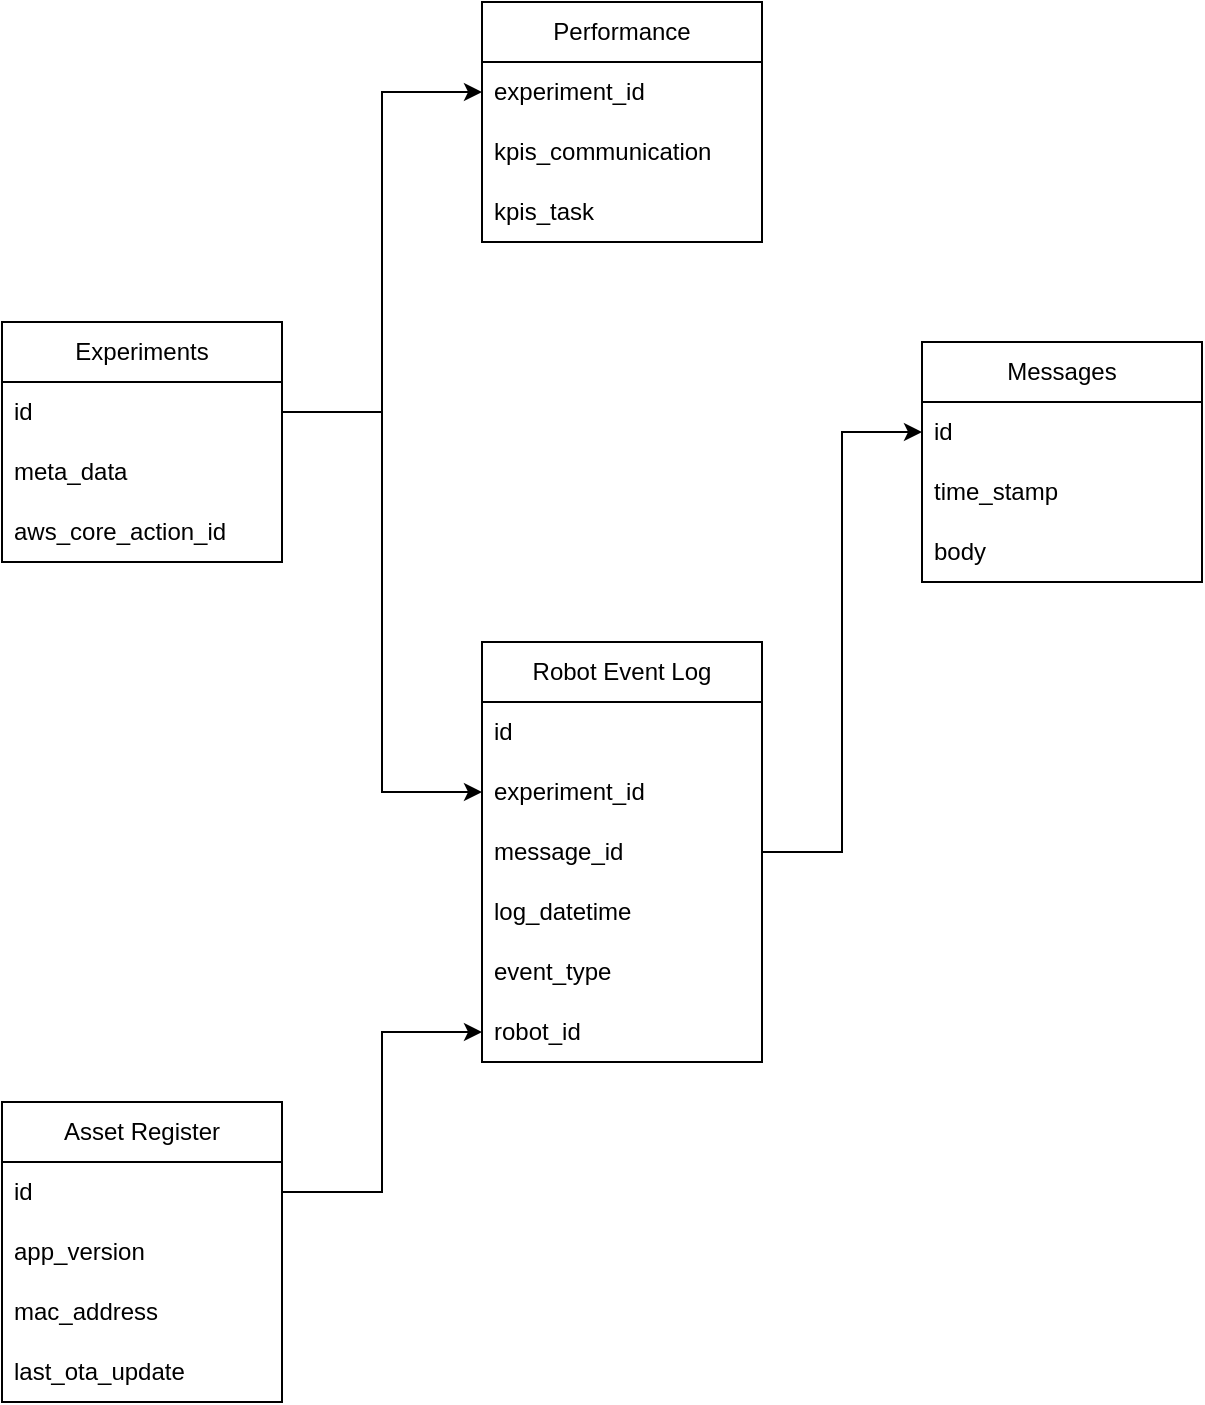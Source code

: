 <mxfile version="24.7.6">
  <diagram name="Page-1" id="W2tLnP6qYpRunsYEofeN">
    <mxGraphModel dx="1593" dy="843" grid="1" gridSize="10" guides="1" tooltips="1" connect="1" arrows="1" fold="1" page="1" pageScale="1" pageWidth="827" pageHeight="1169" math="0" shadow="0">
      <root>
        <mxCell id="0" />
        <mxCell id="1" parent="0" />
        <mxCell id="Q2dfEefgvr_xTzXmYCV8-1" value="Experiments" style="swimlane;fontStyle=0;childLayout=stackLayout;horizontal=1;startSize=30;horizontalStack=0;resizeParent=1;resizeParentMax=0;resizeLast=0;collapsible=1;marginBottom=0;whiteSpace=wrap;html=1;" vertex="1" parent="1">
          <mxGeometry x="160" y="240" width="140" height="120" as="geometry" />
        </mxCell>
        <mxCell id="Q2dfEefgvr_xTzXmYCV8-2" value="id" style="text;strokeColor=none;fillColor=none;align=left;verticalAlign=middle;spacingLeft=4;spacingRight=4;overflow=hidden;points=[[0,0.5],[1,0.5]];portConstraint=eastwest;rotatable=0;whiteSpace=wrap;html=1;" vertex="1" parent="Q2dfEefgvr_xTzXmYCV8-1">
          <mxGeometry y="30" width="140" height="30" as="geometry" />
        </mxCell>
        <mxCell id="Q2dfEefgvr_xTzXmYCV8-3" value="meta_data" style="text;strokeColor=none;fillColor=none;align=left;verticalAlign=middle;spacingLeft=4;spacingRight=4;overflow=hidden;points=[[0,0.5],[1,0.5]];portConstraint=eastwest;rotatable=0;whiteSpace=wrap;html=1;" vertex="1" parent="Q2dfEefgvr_xTzXmYCV8-1">
          <mxGeometry y="60" width="140" height="30" as="geometry" />
        </mxCell>
        <mxCell id="Q2dfEefgvr_xTzXmYCV8-4" value="aws_core_action_id" style="text;strokeColor=none;fillColor=none;align=left;verticalAlign=middle;spacingLeft=4;spacingRight=4;overflow=hidden;points=[[0,0.5],[1,0.5]];portConstraint=eastwest;rotatable=0;whiteSpace=wrap;html=1;" vertex="1" parent="Q2dfEefgvr_xTzXmYCV8-1">
          <mxGeometry y="90" width="140" height="30" as="geometry" />
        </mxCell>
        <mxCell id="Q2dfEefgvr_xTzXmYCV8-5" value="Robot Event Log" style="swimlane;fontStyle=0;childLayout=stackLayout;horizontal=1;startSize=30;horizontalStack=0;resizeParent=1;resizeParentMax=0;resizeLast=0;collapsible=1;marginBottom=0;whiteSpace=wrap;html=1;" vertex="1" parent="1">
          <mxGeometry x="400" y="400" width="140" height="210" as="geometry" />
        </mxCell>
        <mxCell id="Q2dfEefgvr_xTzXmYCV8-6" value="id" style="text;strokeColor=none;fillColor=none;align=left;verticalAlign=middle;spacingLeft=4;spacingRight=4;overflow=hidden;points=[[0,0.5],[1,0.5]];portConstraint=eastwest;rotatable=0;whiteSpace=wrap;html=1;" vertex="1" parent="Q2dfEefgvr_xTzXmYCV8-5">
          <mxGeometry y="30" width="140" height="30" as="geometry" />
        </mxCell>
        <mxCell id="Q2dfEefgvr_xTzXmYCV8-7" value="experiment_id" style="text;strokeColor=none;fillColor=none;align=left;verticalAlign=middle;spacingLeft=4;spacingRight=4;overflow=hidden;points=[[0,0.5],[1,0.5]];portConstraint=eastwest;rotatable=0;whiteSpace=wrap;html=1;" vertex="1" parent="Q2dfEefgvr_xTzXmYCV8-5">
          <mxGeometry y="60" width="140" height="30" as="geometry" />
        </mxCell>
        <mxCell id="Q2dfEefgvr_xTzXmYCV8-8" value="message_id" style="text;strokeColor=none;fillColor=none;align=left;verticalAlign=middle;spacingLeft=4;spacingRight=4;overflow=hidden;points=[[0,0.5],[1,0.5]];portConstraint=eastwest;rotatable=0;whiteSpace=wrap;html=1;" vertex="1" parent="Q2dfEefgvr_xTzXmYCV8-5">
          <mxGeometry y="90" width="140" height="30" as="geometry" />
        </mxCell>
        <mxCell id="Q2dfEefgvr_xTzXmYCV8-9" value="log_datetime" style="text;strokeColor=none;fillColor=none;align=left;verticalAlign=middle;spacingLeft=4;spacingRight=4;overflow=hidden;points=[[0,0.5],[1,0.5]];portConstraint=eastwest;rotatable=0;whiteSpace=wrap;html=1;" vertex="1" parent="Q2dfEefgvr_xTzXmYCV8-5">
          <mxGeometry y="120" width="140" height="30" as="geometry" />
        </mxCell>
        <mxCell id="Q2dfEefgvr_xTzXmYCV8-10" value="event_type" style="text;strokeColor=none;fillColor=none;align=left;verticalAlign=middle;spacingLeft=4;spacingRight=4;overflow=hidden;points=[[0,0.5],[1,0.5]];portConstraint=eastwest;rotatable=0;whiteSpace=wrap;html=1;" vertex="1" parent="Q2dfEefgvr_xTzXmYCV8-5">
          <mxGeometry y="150" width="140" height="30" as="geometry" />
        </mxCell>
        <mxCell id="Q2dfEefgvr_xTzXmYCV8-12" value="robot_id" style="text;strokeColor=none;fillColor=none;align=left;verticalAlign=middle;spacingLeft=4;spacingRight=4;overflow=hidden;points=[[0,0.5],[1,0.5]];portConstraint=eastwest;rotatable=0;whiteSpace=wrap;html=1;" vertex="1" parent="Q2dfEefgvr_xTzXmYCV8-5">
          <mxGeometry y="180" width="140" height="30" as="geometry" />
        </mxCell>
        <mxCell id="Q2dfEefgvr_xTzXmYCV8-11" style="edgeStyle=orthogonalEdgeStyle;rounded=0;orthogonalLoop=1;jettySize=auto;html=1;" edge="1" parent="1" source="Q2dfEefgvr_xTzXmYCV8-2" target="Q2dfEefgvr_xTzXmYCV8-7">
          <mxGeometry relative="1" as="geometry" />
        </mxCell>
        <mxCell id="Q2dfEefgvr_xTzXmYCV8-13" value="Asset Register" style="swimlane;fontStyle=0;childLayout=stackLayout;horizontal=1;startSize=30;horizontalStack=0;resizeParent=1;resizeParentMax=0;resizeLast=0;collapsible=1;marginBottom=0;whiteSpace=wrap;html=1;" vertex="1" parent="1">
          <mxGeometry x="160" y="630" width="140" height="150" as="geometry" />
        </mxCell>
        <mxCell id="Q2dfEefgvr_xTzXmYCV8-14" value="id" style="text;strokeColor=none;fillColor=none;align=left;verticalAlign=middle;spacingLeft=4;spacingRight=4;overflow=hidden;points=[[0,0.5],[1,0.5]];portConstraint=eastwest;rotatable=0;whiteSpace=wrap;html=1;" vertex="1" parent="Q2dfEefgvr_xTzXmYCV8-13">
          <mxGeometry y="30" width="140" height="30" as="geometry" />
        </mxCell>
        <mxCell id="Q2dfEefgvr_xTzXmYCV8-15" value="app_version" style="text;strokeColor=none;fillColor=none;align=left;verticalAlign=middle;spacingLeft=4;spacingRight=4;overflow=hidden;points=[[0,0.5],[1,0.5]];portConstraint=eastwest;rotatable=0;whiteSpace=wrap;html=1;" vertex="1" parent="Q2dfEefgvr_xTzXmYCV8-13">
          <mxGeometry y="60" width="140" height="30" as="geometry" />
        </mxCell>
        <mxCell id="Q2dfEefgvr_xTzXmYCV8-16" value="mac_address" style="text;strokeColor=none;fillColor=none;align=left;verticalAlign=middle;spacingLeft=4;spacingRight=4;overflow=hidden;points=[[0,0.5],[1,0.5]];portConstraint=eastwest;rotatable=0;whiteSpace=wrap;html=1;" vertex="1" parent="Q2dfEefgvr_xTzXmYCV8-13">
          <mxGeometry y="90" width="140" height="30" as="geometry" />
        </mxCell>
        <mxCell id="Q2dfEefgvr_xTzXmYCV8-17" value="last_ota_update" style="text;strokeColor=none;fillColor=none;align=left;verticalAlign=middle;spacingLeft=4;spacingRight=4;overflow=hidden;points=[[0,0.5],[1,0.5]];portConstraint=eastwest;rotatable=0;whiteSpace=wrap;html=1;" vertex="1" parent="Q2dfEefgvr_xTzXmYCV8-13">
          <mxGeometry y="120" width="140" height="30" as="geometry" />
        </mxCell>
        <mxCell id="Q2dfEefgvr_xTzXmYCV8-18" style="edgeStyle=orthogonalEdgeStyle;rounded=0;orthogonalLoop=1;jettySize=auto;html=1;" edge="1" parent="1" source="Q2dfEefgvr_xTzXmYCV8-14" target="Q2dfEefgvr_xTzXmYCV8-12">
          <mxGeometry relative="1" as="geometry" />
        </mxCell>
        <mxCell id="Q2dfEefgvr_xTzXmYCV8-19" value="Messages" style="swimlane;fontStyle=0;childLayout=stackLayout;horizontal=1;startSize=30;horizontalStack=0;resizeParent=1;resizeParentMax=0;resizeLast=0;collapsible=1;marginBottom=0;whiteSpace=wrap;html=1;" vertex="1" parent="1">
          <mxGeometry x="620" y="250" width="140" height="120" as="geometry" />
        </mxCell>
        <mxCell id="Q2dfEefgvr_xTzXmYCV8-20" value="id" style="text;strokeColor=none;fillColor=none;align=left;verticalAlign=middle;spacingLeft=4;spacingRight=4;overflow=hidden;points=[[0,0.5],[1,0.5]];portConstraint=eastwest;rotatable=0;whiteSpace=wrap;html=1;" vertex="1" parent="Q2dfEefgvr_xTzXmYCV8-19">
          <mxGeometry y="30" width="140" height="30" as="geometry" />
        </mxCell>
        <mxCell id="Q2dfEefgvr_xTzXmYCV8-21" value="time_stamp" style="text;strokeColor=none;fillColor=none;align=left;verticalAlign=middle;spacingLeft=4;spacingRight=4;overflow=hidden;points=[[0,0.5],[1,0.5]];portConstraint=eastwest;rotatable=0;whiteSpace=wrap;html=1;" vertex="1" parent="Q2dfEefgvr_xTzXmYCV8-19">
          <mxGeometry y="60" width="140" height="30" as="geometry" />
        </mxCell>
        <mxCell id="Q2dfEefgvr_xTzXmYCV8-22" value="body" style="text;strokeColor=none;fillColor=none;align=left;verticalAlign=middle;spacingLeft=4;spacingRight=4;overflow=hidden;points=[[0,0.5],[1,0.5]];portConstraint=eastwest;rotatable=0;whiteSpace=wrap;html=1;" vertex="1" parent="Q2dfEefgvr_xTzXmYCV8-19">
          <mxGeometry y="90" width="140" height="30" as="geometry" />
        </mxCell>
        <mxCell id="Q2dfEefgvr_xTzXmYCV8-24" style="edgeStyle=orthogonalEdgeStyle;rounded=0;orthogonalLoop=1;jettySize=auto;html=1;" edge="1" parent="1" source="Q2dfEefgvr_xTzXmYCV8-8" target="Q2dfEefgvr_xTzXmYCV8-20">
          <mxGeometry relative="1" as="geometry" />
        </mxCell>
        <mxCell id="Q2dfEefgvr_xTzXmYCV8-25" value="Performance" style="swimlane;fontStyle=0;childLayout=stackLayout;horizontal=1;startSize=30;horizontalStack=0;resizeParent=1;resizeParentMax=0;resizeLast=0;collapsible=1;marginBottom=0;whiteSpace=wrap;html=1;" vertex="1" parent="1">
          <mxGeometry x="400" y="80" width="140" height="120" as="geometry" />
        </mxCell>
        <mxCell id="Q2dfEefgvr_xTzXmYCV8-26" value="experiment_id" style="text;strokeColor=none;fillColor=none;align=left;verticalAlign=middle;spacingLeft=4;spacingRight=4;overflow=hidden;points=[[0,0.5],[1,0.5]];portConstraint=eastwest;rotatable=0;whiteSpace=wrap;html=1;" vertex="1" parent="Q2dfEefgvr_xTzXmYCV8-25">
          <mxGeometry y="30" width="140" height="30" as="geometry" />
        </mxCell>
        <mxCell id="Q2dfEefgvr_xTzXmYCV8-27" value="kpis_communication" style="text;strokeColor=none;fillColor=none;align=left;verticalAlign=middle;spacingLeft=4;spacingRight=4;overflow=hidden;points=[[0,0.5],[1,0.5]];portConstraint=eastwest;rotatable=0;whiteSpace=wrap;html=1;" vertex="1" parent="Q2dfEefgvr_xTzXmYCV8-25">
          <mxGeometry y="60" width="140" height="30" as="geometry" />
        </mxCell>
        <mxCell id="Q2dfEefgvr_xTzXmYCV8-28" value="kpis_task" style="text;strokeColor=none;fillColor=none;align=left;verticalAlign=middle;spacingLeft=4;spacingRight=4;overflow=hidden;points=[[0,0.5],[1,0.5]];portConstraint=eastwest;rotatable=0;whiteSpace=wrap;html=1;" vertex="1" parent="Q2dfEefgvr_xTzXmYCV8-25">
          <mxGeometry y="90" width="140" height="30" as="geometry" />
        </mxCell>
        <mxCell id="Q2dfEefgvr_xTzXmYCV8-29" style="edgeStyle=orthogonalEdgeStyle;rounded=0;orthogonalLoop=1;jettySize=auto;html=1;" edge="1" parent="1" source="Q2dfEefgvr_xTzXmYCV8-2" target="Q2dfEefgvr_xTzXmYCV8-26">
          <mxGeometry relative="1" as="geometry" />
        </mxCell>
      </root>
    </mxGraphModel>
  </diagram>
</mxfile>
